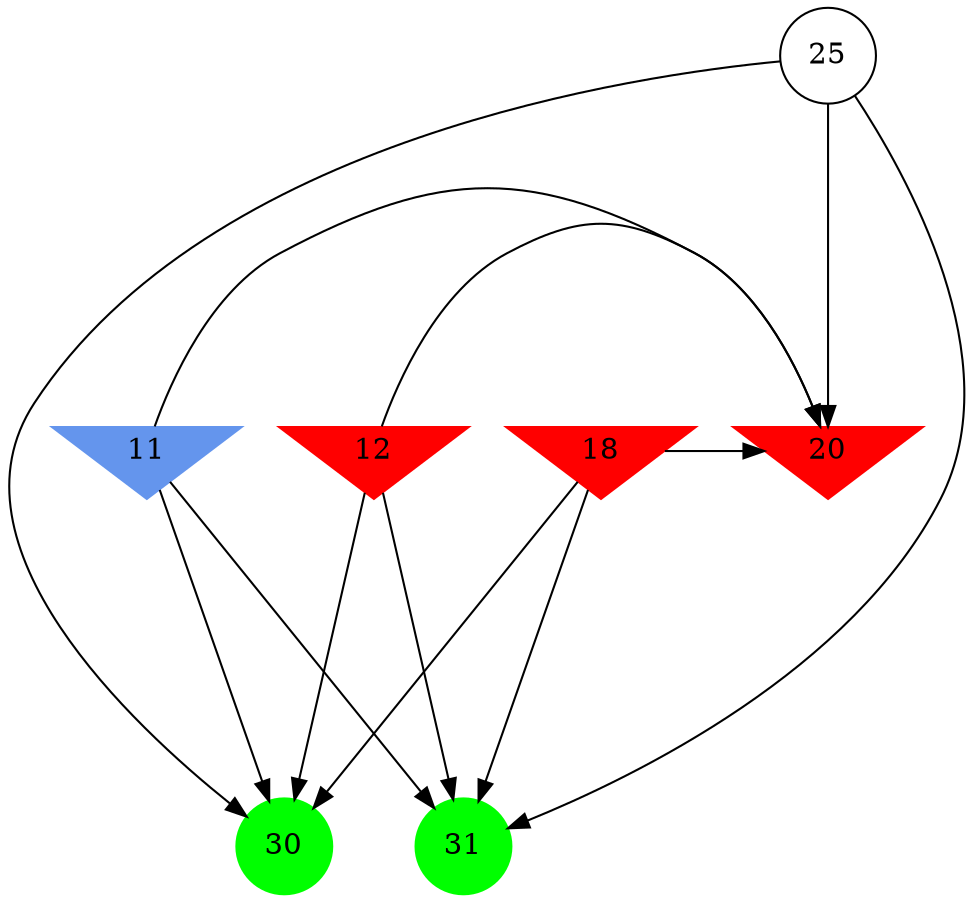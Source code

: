 digraph brain {
	ranksep=2.0;
	11 [shape=invtriangle,style=filled,color=cornflowerblue];
	12 [shape=invtriangle,style=filled,color=red];
	18 [shape=invtriangle,style=filled,color=red];
	20 [shape=invtriangle,style=filled,color=red];
	25 [shape=circle,color=black];
	30 [shape=circle,style=filled,color=green];
	31 [shape=circle,style=filled,color=green];
	12	->	20;
	12	->	31;
	12	->	30;
	25	->	20;
	25	->	31;
	25	->	30;
	11	->	20;
	11	->	31;
	11	->	30;
	18	->	20;
	18	->	31;
	18	->	30;
	{ rank=same; 11; 12; 18; 20; }
	{ rank=same; 25; }
	{ rank=same; 30; 31; }
}
